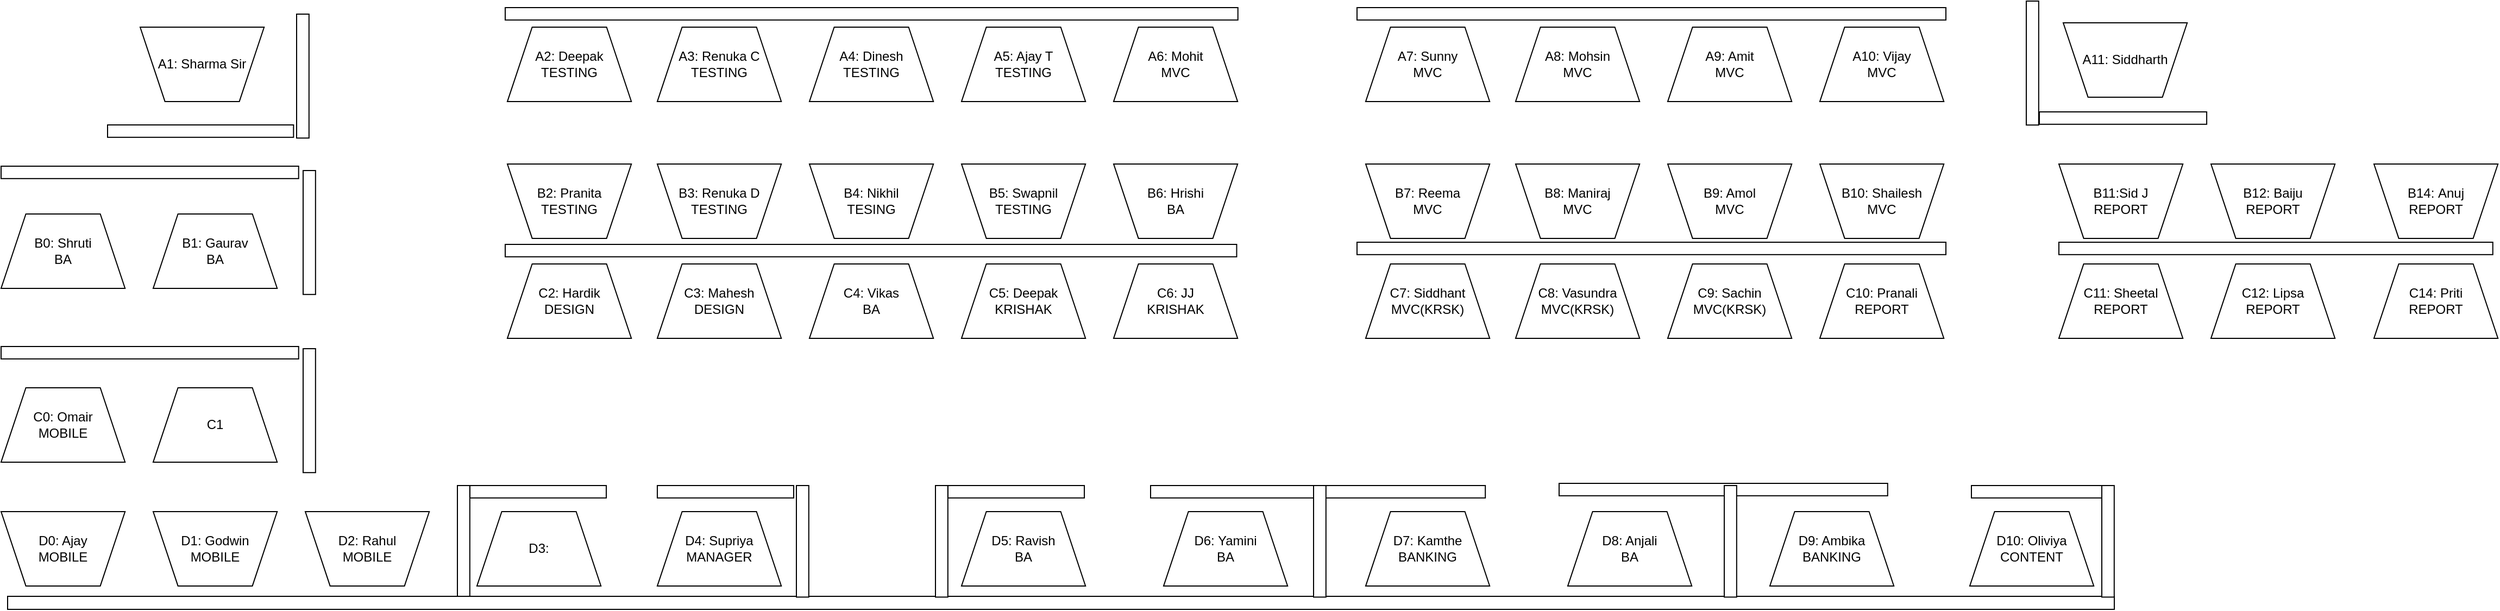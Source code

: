 <mxfile version="12.2.2" type="github" pages="1">
  <diagram id="UU16xFGlYekMvn4aixaY" name="Page-1">
    <mxGraphModel dx="3764" dy="4127" grid="1" gridSize="10" guides="1" tooltips="1" connect="1" arrows="1" fold="1" page="1" pageScale="1" pageWidth="1169" pageHeight="827" math="0" shadow="0">
      <root>
        <mxCell id="0"/>
        <mxCell id="1" parent="0"/>
        <mxCell id="57tICekwnjl2I0n6BF8x-1" value="D0: Ajay&lt;br&gt;MOBILE" style="shape=trapezoid;perimeter=trapezoidPerimeter;whiteSpace=wrap;html=1;direction=west;aspect=fixed;rotation=0;" parent="1" vertex="1">
          <mxGeometry x="-2325" y="-2720" width="114.107" height="68.464" as="geometry"/>
        </mxCell>
        <mxCell id="57tICekwnjl2I0n6BF8x-2" value="D1: Godwin&lt;br&gt;MOBILE" style="shape=trapezoid;perimeter=trapezoidPerimeter;whiteSpace=wrap;html=1;direction=west;aspect=fixed;rotation=0;" parent="1" vertex="1">
          <mxGeometry x="-2185" y="-2720" width="114.107" height="68.464" as="geometry"/>
        </mxCell>
        <mxCell id="57tICekwnjl2I0n6BF8x-3" value="D2: Rahul&lt;br&gt;MOBILE" style="shape=trapezoid;perimeter=trapezoidPerimeter;whiteSpace=wrap;html=1;direction=west;aspect=fixed;rotation=0;" parent="1" vertex="1">
          <mxGeometry x="-2045" y="-2720" width="114.107" height="68.464" as="geometry"/>
        </mxCell>
        <mxCell id="57tICekwnjl2I0n6BF8x-4" value="C0: Omair&lt;br&gt;MOBILE" style="shape=trapezoid;perimeter=trapezoidPerimeter;whiteSpace=wrap;html=1;direction=east;aspect=fixed;rotation=0;" parent="1" vertex="1">
          <mxGeometry x="-2325" y="-2834" width="114.107" height="68.464" as="geometry"/>
        </mxCell>
        <mxCell id="57tICekwnjl2I0n6BF8x-5" value="C1" style="shape=trapezoid;perimeter=trapezoidPerimeter;whiteSpace=wrap;html=1;direction=east;aspect=fixed;rotation=0;" parent="1" vertex="1">
          <mxGeometry x="-2185" y="-2834" width="114.107" height="68.464" as="geometry"/>
        </mxCell>
        <mxCell id="57tICekwnjl2I0n6BF8x-7" value="D3:" style="shape=trapezoid;perimeter=trapezoidPerimeter;whiteSpace=wrap;html=1;direction=east;aspect=fixed;rotation=0;" parent="1" vertex="1">
          <mxGeometry x="-1887" y="-2720" width="114.107" height="68.464" as="geometry"/>
        </mxCell>
        <mxCell id="57tICekwnjl2I0n6BF8x-8" value="D4:&amp;nbsp;Supriya&lt;br&gt;MANAGER" style="shape=trapezoid;perimeter=trapezoidPerimeter;whiteSpace=wrap;html=1;direction=east;aspect=fixed;rotation=0;" parent="1" vertex="1">
          <mxGeometry x="-1721" y="-2720" width="114.107" height="68.464" as="geometry"/>
        </mxCell>
        <mxCell id="57tICekwnjl2I0n6BF8x-9" value="D5:&amp;nbsp;Ravish&lt;br&gt;BA" style="shape=trapezoid;perimeter=trapezoidPerimeter;whiteSpace=wrap;html=1;direction=east;aspect=fixed;rotation=0;" parent="1" vertex="1">
          <mxGeometry x="-1441" y="-2720" width="114.107" height="68.464" as="geometry"/>
        </mxCell>
        <mxCell id="57tICekwnjl2I0n6BF8x-10" value="D6: Yamini&lt;br&gt;BA" style="shape=trapezoid;perimeter=trapezoidPerimeter;whiteSpace=wrap;html=1;direction=east;aspect=fixed;rotation=0;" parent="1" vertex="1">
          <mxGeometry x="-1255" y="-2720" width="114.107" height="68.464" as="geometry"/>
        </mxCell>
        <mxCell id="57tICekwnjl2I0n6BF8x-11" value="D7: Kamthe&lt;br&gt;BANKING" style="shape=trapezoid;perimeter=trapezoidPerimeter;whiteSpace=wrap;html=1;direction=east;aspect=fixed;rotation=0;" parent="1" vertex="1">
          <mxGeometry x="-1069" y="-2720" width="114.107" height="68.464" as="geometry"/>
        </mxCell>
        <mxCell id="57tICekwnjl2I0n6BF8x-12" value="D8: Anjali&lt;br&gt;BA" style="shape=trapezoid;perimeter=trapezoidPerimeter;whiteSpace=wrap;html=1;direction=east;aspect=fixed;rotation=0;" parent="1" vertex="1">
          <mxGeometry x="-883" y="-2720" width="114.107" height="68.464" as="geometry"/>
        </mxCell>
        <mxCell id="57tICekwnjl2I0n6BF8x-13" value="D9: Ambika&lt;br&gt;BANKING" style="shape=trapezoid;perimeter=trapezoidPerimeter;whiteSpace=wrap;html=1;direction=east;aspect=fixed;rotation=0;" parent="1" vertex="1">
          <mxGeometry x="-697" y="-2720" width="114.107" height="68.464" as="geometry"/>
        </mxCell>
        <mxCell id="57tICekwnjl2I0n6BF8x-14" value="D10:&amp;nbsp;Oliviya&lt;br&gt;CONTENT" style="shape=trapezoid;perimeter=trapezoidPerimeter;whiteSpace=wrap;html=1;direction=east;aspect=fixed;rotation=0;" parent="1" vertex="1">
          <mxGeometry x="-513" y="-2720" width="114.107" height="68.464" as="geometry"/>
        </mxCell>
        <mxCell id="57tICekwnjl2I0n6BF8x-15" value="B0: Shruti&lt;br&gt;BA" style="shape=trapezoid;perimeter=trapezoidPerimeter;whiteSpace=wrap;html=1;direction=east;aspect=fixed;rotation=0;" parent="1" vertex="1">
          <mxGeometry x="-2325" y="-2994" width="114.107" height="68.464" as="geometry"/>
        </mxCell>
        <mxCell id="57tICekwnjl2I0n6BF8x-16" value="B1: Gaurav&lt;br&gt;BA" style="shape=trapezoid;perimeter=trapezoidPerimeter;whiteSpace=wrap;html=1;direction=east;aspect=fixed;rotation=0;" parent="1" vertex="1">
          <mxGeometry x="-2185" y="-2994" width="114.107" height="68.464" as="geometry"/>
        </mxCell>
        <mxCell id="57tICekwnjl2I0n6BF8x-17" value="A1: Sharma Sir" style="shape=trapezoid;perimeter=trapezoidPerimeter;whiteSpace=wrap;html=1;direction=west;aspect=fixed;rotation=0;" parent="1" vertex="1">
          <mxGeometry x="-2197" y="-3166" width="114.107" height="68.464" as="geometry"/>
        </mxCell>
        <mxCell id="57tICekwnjl2I0n6BF8x-19" value="C2: Hardik&lt;br&gt;DESIGN" style="shape=trapezoid;perimeter=trapezoidPerimeter;whiteSpace=wrap;html=1;direction=east;aspect=fixed;rotation=0;" parent="1" vertex="1">
          <mxGeometry x="-1859" y="-2948" width="114.107" height="68.464" as="geometry"/>
        </mxCell>
        <mxCell id="57tICekwnjl2I0n6BF8x-20" value="C3: Mahesh&lt;br&gt;DESIGN" style="shape=trapezoid;perimeter=trapezoidPerimeter;whiteSpace=wrap;html=1;direction=east;aspect=fixed;rotation=0;" parent="1" vertex="1">
          <mxGeometry x="-1721" y="-2948" width="114.107" height="68.464" as="geometry"/>
        </mxCell>
        <mxCell id="57tICekwnjl2I0n6BF8x-21" value="C4:&amp;nbsp;Vikas&lt;br&gt;BA" style="shape=trapezoid;perimeter=trapezoidPerimeter;whiteSpace=wrap;html=1;direction=east;aspect=fixed;rotation=0;" parent="1" vertex="1">
          <mxGeometry x="-1581" y="-2948" width="114.107" height="68.464" as="geometry"/>
        </mxCell>
        <mxCell id="57tICekwnjl2I0n6BF8x-22" value="C5: Deepak&lt;br&gt;KRISHAK" style="shape=trapezoid;perimeter=trapezoidPerimeter;whiteSpace=wrap;html=1;direction=east;aspect=fixed;rotation=0;" parent="1" vertex="1">
          <mxGeometry x="-1441" y="-2948" width="114.107" height="68.464" as="geometry"/>
        </mxCell>
        <mxCell id="57tICekwnjl2I0n6BF8x-23" value="C6: JJ&lt;br&gt;KRISHAK" style="shape=trapezoid;perimeter=trapezoidPerimeter;whiteSpace=wrap;html=1;direction=east;aspect=fixed;rotation=0;" parent="1" vertex="1">
          <mxGeometry x="-1301" y="-2948" width="114.107" height="68.464" as="geometry"/>
        </mxCell>
        <mxCell id="57tICekwnjl2I0n6BF8x-24" value="A2: Deepak&lt;br&gt;TESTING" style="shape=trapezoid;perimeter=trapezoidPerimeter;whiteSpace=wrap;html=1;direction=east;aspect=fixed;rotation=0;" parent="1" vertex="1">
          <mxGeometry x="-1859" y="-3166" width="114.107" height="68.464" as="geometry"/>
        </mxCell>
        <mxCell id="57tICekwnjl2I0n6BF8x-25" value="A3: Renuka C&lt;br&gt;TESTING" style="shape=trapezoid;perimeter=trapezoidPerimeter;whiteSpace=wrap;html=1;direction=east;aspect=fixed;rotation=0;" parent="1" vertex="1">
          <mxGeometry x="-1721" y="-3166" width="114.107" height="68.464" as="geometry"/>
        </mxCell>
        <mxCell id="57tICekwnjl2I0n6BF8x-26" value="A4: Dinesh&lt;br&gt;TESTING" style="shape=trapezoid;perimeter=trapezoidPerimeter;whiteSpace=wrap;html=1;direction=east;aspect=fixed;rotation=0;" parent="1" vertex="1">
          <mxGeometry x="-1581" y="-3166" width="114.107" height="68.464" as="geometry"/>
        </mxCell>
        <mxCell id="57tICekwnjl2I0n6BF8x-27" value="A5: Ajay T&lt;br&gt;TESTING" style="shape=trapezoid;perimeter=trapezoidPerimeter;whiteSpace=wrap;html=1;direction=east;aspect=fixed;rotation=0;" parent="1" vertex="1">
          <mxGeometry x="-1441" y="-3166" width="114.107" height="68.464" as="geometry"/>
        </mxCell>
        <mxCell id="57tICekwnjl2I0n6BF8x-28" value="A6: Mohit&lt;br&gt;MVC" style="shape=trapezoid;perimeter=trapezoidPerimeter;whiteSpace=wrap;html=1;direction=east;aspect=fixed;rotation=0;" parent="1" vertex="1">
          <mxGeometry x="-1301" y="-3166" width="114.107" height="68.464" as="geometry"/>
        </mxCell>
        <mxCell id="57tICekwnjl2I0n6BF8x-29" value="B2: Pranita&lt;br&gt;TESTING" style="shape=trapezoid;perimeter=trapezoidPerimeter;whiteSpace=wrap;html=1;direction=west;aspect=fixed;rotation=0;" parent="1" vertex="1">
          <mxGeometry x="-1859" y="-3040" width="114.107" height="68.464" as="geometry"/>
        </mxCell>
        <mxCell id="57tICekwnjl2I0n6BF8x-30" value="B3: Renuka D&lt;br&gt;TESTING" style="shape=trapezoid;perimeter=trapezoidPerimeter;whiteSpace=wrap;html=1;direction=west;aspect=fixed;rotation=0;" parent="1" vertex="1">
          <mxGeometry x="-1721" y="-3040" width="114.107" height="68.464" as="geometry"/>
        </mxCell>
        <mxCell id="57tICekwnjl2I0n6BF8x-31" value="B4: Nikhil&lt;br&gt;TESING" style="shape=trapezoid;perimeter=trapezoidPerimeter;whiteSpace=wrap;html=1;direction=west;aspect=fixed;rotation=0;" parent="1" vertex="1">
          <mxGeometry x="-1581" y="-3040" width="114.107" height="68.464" as="geometry"/>
        </mxCell>
        <mxCell id="57tICekwnjl2I0n6BF8x-32" value="B5: Swapnil&lt;br&gt;TESTING" style="shape=trapezoid;perimeter=trapezoidPerimeter;whiteSpace=wrap;html=1;direction=west;aspect=fixed;rotation=0;" parent="1" vertex="1">
          <mxGeometry x="-1441" y="-3040" width="114.107" height="68.464" as="geometry"/>
        </mxCell>
        <mxCell id="57tICekwnjl2I0n6BF8x-33" value="B6: Hrishi&lt;br&gt;BA" style="shape=trapezoid;perimeter=trapezoidPerimeter;whiteSpace=wrap;html=1;direction=west;aspect=fixed;rotation=0;" parent="1" vertex="1">
          <mxGeometry x="-1301" y="-3040" width="114.107" height="68.464" as="geometry"/>
        </mxCell>
        <mxCell id="57tICekwnjl2I0n6BF8x-34" value="C7: Siddhant&lt;br&gt;MVC(KRSK)" style="shape=trapezoid;perimeter=trapezoidPerimeter;whiteSpace=wrap;html=1;direction=east;aspect=fixed;rotation=0;" parent="1" vertex="1">
          <mxGeometry x="-1069" y="-2948" width="114.107" height="68.464" as="geometry"/>
        </mxCell>
        <mxCell id="57tICekwnjl2I0n6BF8x-35" value="C8: Vasundra&lt;br&gt;MVC(KRSK)" style="shape=trapezoid;perimeter=trapezoidPerimeter;whiteSpace=wrap;html=1;direction=east;aspect=fixed;rotation=0;" parent="1" vertex="1">
          <mxGeometry x="-931" y="-2948" width="114.107" height="68.464" as="geometry"/>
        </mxCell>
        <mxCell id="57tICekwnjl2I0n6BF8x-36" value="C9: Sachin&lt;br&gt;MVC(KRSK)" style="shape=trapezoid;perimeter=trapezoidPerimeter;whiteSpace=wrap;html=1;direction=east;aspect=fixed;rotation=0;" parent="1" vertex="1">
          <mxGeometry x="-791" y="-2948" width="114.107" height="68.464" as="geometry"/>
        </mxCell>
        <mxCell id="57tICekwnjl2I0n6BF8x-37" value="C10: Pranali&lt;br&gt;REPORT" style="shape=trapezoid;perimeter=trapezoidPerimeter;whiteSpace=wrap;html=1;direction=east;aspect=fixed;rotation=0;" parent="1" vertex="1">
          <mxGeometry x="-651" y="-2948" width="114.107" height="68.464" as="geometry"/>
        </mxCell>
        <mxCell id="57tICekwnjl2I0n6BF8x-38" value="C11: Sheetal&lt;br&gt;REPORT" style="shape=trapezoid;perimeter=trapezoidPerimeter;whiteSpace=wrap;html=1;direction=east;aspect=fixed;rotation=0;" parent="1" vertex="1">
          <mxGeometry x="-431" y="-2948" width="114.107" height="68.464" as="geometry"/>
        </mxCell>
        <mxCell id="57tICekwnjl2I0n6BF8x-39" value="A7: Sunny&lt;br&gt;MVC" style="shape=trapezoid;perimeter=trapezoidPerimeter;whiteSpace=wrap;html=1;direction=east;aspect=fixed;rotation=0;" parent="1" vertex="1">
          <mxGeometry x="-1069" y="-3166" width="114.107" height="68.464" as="geometry"/>
        </mxCell>
        <mxCell id="57tICekwnjl2I0n6BF8x-40" value="A8:&amp;nbsp;Mohsin&lt;br&gt;MVC" style="shape=trapezoid;perimeter=trapezoidPerimeter;whiteSpace=wrap;html=1;direction=east;aspect=fixed;rotation=0;" parent="1" vertex="1">
          <mxGeometry x="-931" y="-3166" width="114.107" height="68.464" as="geometry"/>
        </mxCell>
        <mxCell id="57tICekwnjl2I0n6BF8x-41" value="A9: Amit&lt;br&gt;MVC" style="shape=trapezoid;perimeter=trapezoidPerimeter;whiteSpace=wrap;html=1;direction=east;aspect=fixed;rotation=0;" parent="1" vertex="1">
          <mxGeometry x="-791" y="-3166" width="114.107" height="68.464" as="geometry"/>
        </mxCell>
        <mxCell id="57tICekwnjl2I0n6BF8x-42" value="A10:&amp;nbsp;Vijay&lt;br&gt;MVC" style="shape=trapezoid;perimeter=trapezoidPerimeter;whiteSpace=wrap;html=1;direction=east;aspect=fixed;rotation=0;" parent="1" vertex="1">
          <mxGeometry x="-651" y="-3166" width="114.107" height="68.464" as="geometry"/>
        </mxCell>
        <mxCell id="57tICekwnjl2I0n6BF8x-43" value="A11: Siddharth" style="shape=trapezoid;perimeter=trapezoidPerimeter;whiteSpace=wrap;html=1;direction=west;aspect=fixed;rotation=0;" parent="1" vertex="1">
          <mxGeometry x="-427" y="-3170" width="114.107" height="68.464" as="geometry"/>
        </mxCell>
        <mxCell id="57tICekwnjl2I0n6BF8x-44" value="B7: Reema&lt;br&gt;MVC" style="shape=trapezoid;perimeter=trapezoidPerimeter;whiteSpace=wrap;html=1;direction=west;aspect=fixed;rotation=0;" parent="1" vertex="1">
          <mxGeometry x="-1069" y="-3040" width="114.107" height="68.464" as="geometry"/>
        </mxCell>
        <mxCell id="57tICekwnjl2I0n6BF8x-45" value="B8: Maniraj&lt;br&gt;MVC" style="shape=trapezoid;perimeter=trapezoidPerimeter;whiteSpace=wrap;html=1;direction=west;aspect=fixed;rotation=0;" parent="1" vertex="1">
          <mxGeometry x="-931" y="-3040" width="114.107" height="68.464" as="geometry"/>
        </mxCell>
        <mxCell id="57tICekwnjl2I0n6BF8x-46" value="B9: Amol&lt;br&gt;MVC" style="shape=trapezoid;perimeter=trapezoidPerimeter;whiteSpace=wrap;html=1;direction=west;aspect=fixed;rotation=0;" parent="1" vertex="1">
          <mxGeometry x="-791" y="-3040" width="114.107" height="68.464" as="geometry"/>
        </mxCell>
        <mxCell id="57tICekwnjl2I0n6BF8x-47" value="B10: Shailesh&lt;br&gt;MVC" style="shape=trapezoid;perimeter=trapezoidPerimeter;whiteSpace=wrap;html=1;direction=west;aspect=fixed;rotation=0;" parent="1" vertex="1">
          <mxGeometry x="-651" y="-3040" width="114.107" height="68.464" as="geometry"/>
        </mxCell>
        <mxCell id="57tICekwnjl2I0n6BF8x-48" value="B11:Sid J&lt;br&gt;REPORT" style="shape=trapezoid;perimeter=trapezoidPerimeter;whiteSpace=wrap;html=1;direction=west;aspect=fixed;rotation=0;" parent="1" vertex="1">
          <mxGeometry x="-431" y="-3040" width="114.107" height="68.464" as="geometry"/>
        </mxCell>
        <mxCell id="57tICekwnjl2I0n6BF8x-49" value="C12: Lipsa&lt;br&gt;REPORT" style="shape=trapezoid;perimeter=trapezoidPerimeter;whiteSpace=wrap;html=1;direction=east;aspect=fixed;rotation=0;" parent="1" vertex="1">
          <mxGeometry x="-291" y="-2948" width="114.107" height="68.464" as="geometry"/>
        </mxCell>
        <mxCell id="57tICekwnjl2I0n6BF8x-51" value="B12: Baiju&lt;br&gt;REPORT" style="shape=trapezoid;perimeter=trapezoidPerimeter;whiteSpace=wrap;html=1;direction=west;aspect=fixed;rotation=0;" parent="1" vertex="1">
          <mxGeometry x="-291" y="-3040" width="114.107" height="68.464" as="geometry"/>
        </mxCell>
        <mxCell id="57tICekwnjl2I0n6BF8x-52" value="C14: Priti&lt;br&gt;REPORT" style="shape=trapezoid;perimeter=trapezoidPerimeter;whiteSpace=wrap;html=1;direction=east;aspect=fixed;rotation=0;" parent="1" vertex="1">
          <mxGeometry x="-141" y="-2948" width="114.107" height="68.464" as="geometry"/>
        </mxCell>
        <mxCell id="57tICekwnjl2I0n6BF8x-53" value="B14:&amp;nbsp;Anuj&lt;br&gt;REPORT" style="shape=trapezoid;perimeter=trapezoidPerimeter;whiteSpace=wrap;html=1;direction=west;aspect=fixed;rotation=0;" parent="1" vertex="1">
          <mxGeometry x="-141" y="-3040" width="114.107" height="68.464" as="geometry"/>
        </mxCell>
        <mxCell id="57tICekwnjl2I0n6BF8x-56" value="" style="rounded=0;whiteSpace=wrap;html=1;aspect=fixed;rotation=0;" parent="1" vertex="1">
          <mxGeometry x="-2227" y="-3076" width="171.16" height="11.411" as="geometry"/>
        </mxCell>
        <mxCell id="57tICekwnjl2I0n6BF8x-57" value="" style="rounded=0;whiteSpace=wrap;html=1;aspect=fixed;rotation=0;" parent="1" vertex="1">
          <mxGeometry x="-2325" y="-3038" width="273.856" height="11.411" as="geometry"/>
        </mxCell>
        <mxCell id="57tICekwnjl2I0n6BF8x-58" value="" style="rounded=0;whiteSpace=wrap;html=1;aspect=fixed;rotation=0;" parent="1" vertex="1">
          <mxGeometry x="-2325" y="-2872" width="273.856" height="11.411" as="geometry"/>
        </mxCell>
        <mxCell id="57tICekwnjl2I0n6BF8x-59" value="" style="rounded=0;whiteSpace=wrap;html=1;aspect=fixed;rotation=0;" parent="1" vertex="1">
          <mxGeometry x="-1861" y="-2966" width="673.229" height="11.411" as="geometry"/>
        </mxCell>
        <mxCell id="57tICekwnjl2I0n6BF8x-60" value="" style="rounded=0;whiteSpace=wrap;html=1;aspect=fixed;rotation=0;" parent="1" vertex="1">
          <mxGeometry x="-1077" y="-2968" width="542.006" height="11.411" as="geometry"/>
        </mxCell>
        <mxCell id="57tICekwnjl2I0n6BF8x-61" value="" style="rounded=0;whiteSpace=wrap;html=1;aspect=fixed;rotation=0;" parent="1" vertex="1">
          <mxGeometry x="-431" y="-2968" width="399.373" height="11.411" as="geometry"/>
        </mxCell>
        <mxCell id="57tICekwnjl2I0n6BF8x-62" value="" style="rounded=0;whiteSpace=wrap;html=1;aspect=fixed;rotation=0;" parent="1" vertex="1">
          <mxGeometry x="-1893.5" y="-2744" width="125.517" height="11.411" as="geometry"/>
        </mxCell>
        <mxCell id="57tICekwnjl2I0n6BF8x-63" value="" style="rounded=0;whiteSpace=wrap;html=1;aspect=fixed;rotation=0;" parent="1" vertex="1">
          <mxGeometry x="-1721" y="-2744" width="125.517" height="11.411" as="geometry"/>
        </mxCell>
        <mxCell id="57tICekwnjl2I0n6BF8x-64" value="" style="rounded=0;whiteSpace=wrap;html=1;aspect=fixed;rotation=0;" parent="1" vertex="1">
          <mxGeometry x="-1453.5" y="-2744" width="125.517" height="11.411" as="geometry"/>
        </mxCell>
        <mxCell id="57tICekwnjl2I0n6BF8x-65" value="" style="rounded=0;whiteSpace=wrap;html=1;aspect=fixed;rotation=0;" parent="1" vertex="1">
          <mxGeometry x="-1267" y="-2744" width="308.088" height="11.411" as="geometry"/>
        </mxCell>
        <mxCell id="57tICekwnjl2I0n6BF8x-67" value="" style="rounded=0;whiteSpace=wrap;html=1;aspect=fixed;rotation=0;" parent="1" vertex="1">
          <mxGeometry x="-891" y="-2746" width="302.382" height="11.411" as="geometry"/>
        </mxCell>
        <mxCell id="57tICekwnjl2I0n6BF8x-68" value="" style="rounded=0;whiteSpace=wrap;html=1;aspect=fixed;rotation=0;" parent="1" vertex="1">
          <mxGeometry x="-511.5" y="-2744" width="125.517" height="11.411" as="geometry"/>
        </mxCell>
        <mxCell id="57tICekwnjl2I0n6BF8x-69" value="" style="rounded=0;whiteSpace=wrap;html=1;aspect=fixed;rotation=0;" parent="1" vertex="1">
          <mxGeometry x="-449" y="-3088" width="154.044" height="11.411" as="geometry"/>
        </mxCell>
        <mxCell id="57tICekwnjl2I0n6BF8x-70" value="" style="rounded=0;whiteSpace=wrap;html=1;aspect=fixed;rotation=0;" parent="1" vertex="1">
          <mxGeometry x="-1077" y="-3184" width="542.006" height="11.411" as="geometry"/>
        </mxCell>
        <mxCell id="57tICekwnjl2I0n6BF8x-71" value="" style="rounded=0;whiteSpace=wrap;html=1;aspect=fixed;rotation=0;" parent="1" vertex="1">
          <mxGeometry x="-1861" y="-3184" width="674.37" height="11.411" as="geometry"/>
        </mxCell>
        <mxCell id="57tICekwnjl2I0n6BF8x-72" value="" style="rounded=0;whiteSpace=wrap;html=1;direction=south;aspect=fixed;rotation=0;" parent="1" vertex="1">
          <mxGeometry x="-2053" y="-3178" width="11.411" height="114.107" as="geometry"/>
        </mxCell>
        <mxCell id="57tICekwnjl2I0n6BF8x-73" value="" style="rounded=0;whiteSpace=wrap;html=1;direction=south;aspect=fixed;rotation=0;" parent="1" vertex="1">
          <mxGeometry x="-2047" y="-3034" width="11.411" height="114.107" as="geometry"/>
        </mxCell>
        <mxCell id="57tICekwnjl2I0n6BF8x-74" value="" style="rounded=0;whiteSpace=wrap;html=1;direction=south;aspect=fixed;rotation=0;" parent="1" vertex="1">
          <mxGeometry x="-2047" y="-2870" width="11.411" height="114.107" as="geometry"/>
        </mxCell>
        <mxCell id="57tICekwnjl2I0n6BF8x-75" value="" style="rounded=0;whiteSpace=wrap;html=1;direction=south;aspect=fixed;rotation=0;" parent="1" vertex="1">
          <mxGeometry x="-1905" y="-2744" width="11.411" height="102.696" as="geometry"/>
        </mxCell>
        <mxCell id="57tICekwnjl2I0n6BF8x-76" value="" style="rounded=0;whiteSpace=wrap;html=1;aspect=fixed;rotation=0;" parent="1" vertex="1">
          <mxGeometry x="-2319" y="-2642" width="1939" height="12" as="geometry"/>
        </mxCell>
        <mxCell id="57tICekwnjl2I0n6BF8x-77" value="" style="rounded=0;whiteSpace=wrap;html=1;direction=south;aspect=fixed;rotation=0;" parent="1" vertex="1">
          <mxGeometry x="-461" y="-3190" width="11.411" height="114.107" as="geometry"/>
        </mxCell>
        <mxCell id="57tICekwnjl2I0n6BF8x-80" value="" style="rounded=0;whiteSpace=wrap;html=1;direction=south;aspect=fixed;rotation=0;" parent="1" vertex="1">
          <mxGeometry x="-1593" y="-2744" width="11.411" height="102.696" as="geometry"/>
        </mxCell>
        <mxCell id="57tICekwnjl2I0n6BF8x-81" value="" style="rounded=0;whiteSpace=wrap;html=1;direction=south;aspect=fixed;rotation=0;" parent="1" vertex="1">
          <mxGeometry x="-1465" y="-2744" width="11.411" height="102.696" as="geometry"/>
        </mxCell>
        <mxCell id="57tICekwnjl2I0n6BF8x-83" value="" style="rounded=0;whiteSpace=wrap;html=1;direction=south;aspect=fixed;rotation=0;" parent="1" vertex="1">
          <mxGeometry x="-1117" y="-2744" width="11.411" height="102.696" as="geometry"/>
        </mxCell>
        <mxCell id="57tICekwnjl2I0n6BF8x-84" value="" style="rounded=0;whiteSpace=wrap;html=1;direction=south;aspect=fixed;rotation=0;" parent="1" vertex="1">
          <mxGeometry x="-739" y="-2744" width="11.411" height="102.696" as="geometry"/>
        </mxCell>
        <mxCell id="57tICekwnjl2I0n6BF8x-85" value="" style="rounded=0;whiteSpace=wrap;html=1;direction=south;aspect=fixed;rotation=0;" parent="1" vertex="1">
          <mxGeometry x="-391.5" y="-2744" width="11.411" height="102.696" as="geometry"/>
        </mxCell>
      </root>
    </mxGraphModel>
  </diagram>
</mxfile>
